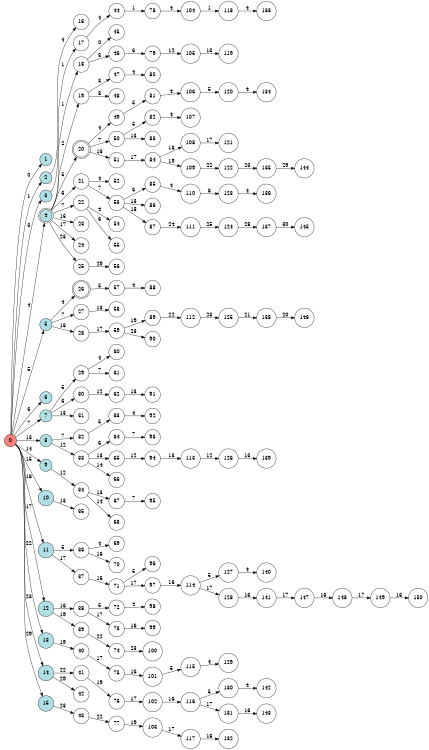 digraph APTA {
__start0 [label="" shape="none"];

rankdir=LR;
size="8,5";

s0 [style="filled", color="black", fillcolor="#ff817b" shape="circle", label="0"];
s1 [style="filled", color="black", fillcolor="powderblue" shape="circle", label="1"];
s2 [style="filled", color="black", fillcolor="powderblue" shape="circle", label="2"];
s3 [style="filled", color="black", fillcolor="powderblue" shape="circle", label="3"];
s4 [style="rounded,filled", color="black", fillcolor="powderblue" shape="doublecircle", label="4"];
s5 [style="filled", color="black", fillcolor="powderblue" shape="circle", label="5"];
s6 [style="filled", color="black", fillcolor="powderblue" shape="circle", label="6"];
s7 [style="filled", color="black", fillcolor="powderblue" shape="circle", label="7"];
s8 [style="filled", color="black", fillcolor="powderblue" shape="circle", label="8"];
s9 [style="filled", color="black", fillcolor="powderblue" shape="circle", label="9"];
s10 [style="filled", color="black", fillcolor="powderblue" shape="circle", label="10"];
s11 [style="filled", color="black", fillcolor="powderblue" shape="circle", label="11"];
s12 [style="filled", color="black", fillcolor="powderblue" shape="circle", label="12"];
s13 [style="filled", color="black", fillcolor="powderblue" shape="circle", label="13"];
s14 [style="filled", color="black", fillcolor="powderblue" shape="circle", label="14"];
s15 [style="filled", color="black", fillcolor="powderblue" shape="circle", label="15"];
s16 [style="filled", color="black", fillcolor="white" shape="circle", label="16"];
s17 [style="filled", color="black", fillcolor="white" shape="circle", label="17"];
s18 [style="filled", color="black", fillcolor="white" shape="circle", label="18"];
s19 [style="filled", color="black", fillcolor="white" shape="circle", label="19"];
s20 [style="rounded,filled", color="black", fillcolor="white" shape="doublecircle", label="20"];
s21 [style="filled", color="black", fillcolor="white" shape="circle", label="21"];
s22 [style="filled", color="black", fillcolor="white" shape="circle", label="22"];
s23 [style="filled", color="black", fillcolor="white" shape="circle", label="23"];
s24 [style="filled", color="black", fillcolor="white" shape="circle", label="24"];
s25 [style="filled", color="black", fillcolor="white" shape="circle", label="25"];
s26 [style="rounded,filled", color="black", fillcolor="white" shape="doublecircle", label="26"];
s27 [style="filled", color="black", fillcolor="white" shape="circle", label="27"];
s28 [style="filled", color="black", fillcolor="white" shape="circle", label="28"];
s29 [style="filled", color="black", fillcolor="white" shape="circle", label="29"];
s30 [style="filled", color="black", fillcolor="white" shape="circle", label="30"];
s31 [style="filled", color="black", fillcolor="white" shape="circle", label="31"];
s32 [style="filled", color="black", fillcolor="white" shape="circle", label="32"];
s33 [style="filled", color="black", fillcolor="white" shape="circle", label="33"];
s34 [style="filled", color="black", fillcolor="white" shape="circle", label="34"];
s35 [style="filled", color="black", fillcolor="white" shape="circle", label="35"];
s36 [style="filled", color="black", fillcolor="white" shape="circle", label="36"];
s37 [style="filled", color="black", fillcolor="white" shape="circle", label="37"];
s38 [style="filled", color="black", fillcolor="white" shape="circle", label="38"];
s39 [style="filled", color="black", fillcolor="white" shape="circle", label="39"];
s40 [style="filled", color="black", fillcolor="white" shape="circle", label="40"];
s41 [style="filled", color="black", fillcolor="white" shape="circle", label="41"];
s42 [style="filled", color="black", fillcolor="white" shape="circle", label="42"];
s43 [style="filled", color="black", fillcolor="white" shape="circle", label="43"];
s44 [style="filled", color="black", fillcolor="white" shape="circle", label="44"];
s45 [style="filled", color="black", fillcolor="white" shape="circle", label="45"];
s46 [style="filled", color="black", fillcolor="white" shape="circle", label="46"];
s47 [style="filled", color="black", fillcolor="white" shape="circle", label="47"];
s48 [style="filled", color="black", fillcolor="white" shape="circle", label="48"];
s49 [style="filled", color="black", fillcolor="white" shape="circle", label="49"];
s50 [style="filled", color="black", fillcolor="white" shape="circle", label="50"];
s51 [style="filled", color="black", fillcolor="white" shape="circle", label="51"];
s52 [style="filled", color="black", fillcolor="white" shape="circle", label="52"];
s53 [style="filled", color="black", fillcolor="white" shape="circle", label="53"];
s54 [style="filled", color="black", fillcolor="white" shape="circle", label="54"];
s55 [style="filled", color="black", fillcolor="white" shape="circle", label="55"];
s56 [style="filled", color="black", fillcolor="white" shape="circle", label="56"];
s57 [style="filled", color="black", fillcolor="white" shape="circle", label="57"];
s58 [style="filled", color="black", fillcolor="white" shape="circle", label="58"];
s59 [style="filled", color="black", fillcolor="white" shape="circle", label="59"];
s60 [style="filled", color="black", fillcolor="white" shape="circle", label="60"];
s61 [style="filled", color="black", fillcolor="white" shape="circle", label="61"];
s62 [style="filled", color="black", fillcolor="white" shape="circle", label="62"];
s63 [style="filled", color="black", fillcolor="white" shape="circle", label="63"];
s64 [style="filled", color="black", fillcolor="white" shape="circle", label="64"];
s65 [style="filled", color="black", fillcolor="white" shape="circle", label="65"];
s66 [style="filled", color="black", fillcolor="white" shape="circle", label="66"];
s67 [style="filled", color="black", fillcolor="white" shape="circle", label="67"];
s68 [style="filled", color="black", fillcolor="white" shape="circle", label="68"];
s69 [style="filled", color="black", fillcolor="white" shape="circle", label="69"];
s70 [style="filled", color="black", fillcolor="white" shape="circle", label="70"];
s71 [style="filled", color="black", fillcolor="white" shape="circle", label="71"];
s72 [style="filled", color="black", fillcolor="white" shape="circle", label="72"];
s73 [style="filled", color="black", fillcolor="white" shape="circle", label="73"];
s74 [style="filled", color="black", fillcolor="white" shape="circle", label="74"];
s75 [style="filled", color="black", fillcolor="white" shape="circle", label="75"];
s76 [style="filled", color="black", fillcolor="white" shape="circle", label="76"];
s77 [style="filled", color="black", fillcolor="white" shape="circle", label="77"];
s78 [style="filled", color="black", fillcolor="white" shape="circle", label="78"];
s79 [style="filled", color="black", fillcolor="white" shape="circle", label="79"];
s80 [style="filled", color="black", fillcolor="white" shape="circle", label="80"];
s81 [style="filled", color="black", fillcolor="white" shape="circle", label="81"];
s82 [style="filled", color="black", fillcolor="white" shape="circle", label="82"];
s83 [style="filled", color="black", fillcolor="white" shape="circle", label="83"];
s84 [style="filled", color="black", fillcolor="white" shape="circle", label="84"];
s85 [style="filled", color="black", fillcolor="white" shape="circle", label="85"];
s86 [style="filled", color="black", fillcolor="white" shape="circle", label="86"];
s87 [style="filled", color="black", fillcolor="white" shape="circle", label="87"];
s88 [style="filled", color="black", fillcolor="white" shape="circle", label="88"];
s89 [style="filled", color="black", fillcolor="white" shape="circle", label="89"];
s90 [style="filled", color="black", fillcolor="white" shape="circle", label="90"];
s91 [style="filled", color="black", fillcolor="white" shape="circle", label="91"];
s92 [style="filled", color="black", fillcolor="white" shape="circle", label="92"];
s93 [style="filled", color="black", fillcolor="white" shape="circle", label="93"];
s94 [style="filled", color="black", fillcolor="white" shape="circle", label="94"];
s95 [style="filled", color="black", fillcolor="white" shape="circle", label="95"];
s96 [style="filled", color="black", fillcolor="white" shape="circle", label="96"];
s97 [style="filled", color="black", fillcolor="white" shape="circle", label="97"];
s98 [style="filled", color="black", fillcolor="white" shape="circle", label="98"];
s99 [style="filled", color="black", fillcolor="white" shape="circle", label="99"];
s100 [style="filled", color="black", fillcolor="white" shape="circle", label="100"];
s101 [style="filled", color="black", fillcolor="white" shape="circle", label="101"];
s102 [style="filled", color="black", fillcolor="white" shape="circle", label="102"];
s103 [style="filled", color="black", fillcolor="white" shape="circle", label="103"];
s104 [style="filled", color="black", fillcolor="white" shape="circle", label="104"];
s105 [style="filled", color="black", fillcolor="white" shape="circle", label="105"];
s106 [style="filled", color="black", fillcolor="white" shape="circle", label="106"];
s107 [style="filled", color="black", fillcolor="white" shape="circle", label="107"];
s108 [style="filled", color="black", fillcolor="white" shape="circle", label="108"];
s109 [style="filled", color="black", fillcolor="white" shape="circle", label="109"];
s110 [style="filled", color="black", fillcolor="white" shape="circle", label="110"];
s111 [style="filled", color="black", fillcolor="white" shape="circle", label="111"];
s112 [style="filled", color="black", fillcolor="white" shape="circle", label="112"];
s113 [style="filled", color="black", fillcolor="white" shape="circle", label="113"];
s114 [style="filled", color="black", fillcolor="white" shape="circle", label="114"];
s115 [style="filled", color="black", fillcolor="white" shape="circle", label="115"];
s116 [style="filled", color="black", fillcolor="white" shape="circle", label="116"];
s117 [style="filled", color="black", fillcolor="white" shape="circle", label="117"];
s118 [style="filled", color="black", fillcolor="white" shape="circle", label="118"];
s119 [style="filled", color="black", fillcolor="white" shape="circle", label="119"];
s120 [style="filled", color="black", fillcolor="white" shape="circle", label="120"];
s121 [style="filled", color="black", fillcolor="white" shape="circle", label="121"];
s122 [style="filled", color="black", fillcolor="white" shape="circle", label="122"];
s123 [style="filled", color="black", fillcolor="white" shape="circle", label="123"];
s124 [style="filled", color="black", fillcolor="white" shape="circle", label="124"];
s125 [style="filled", color="black", fillcolor="white" shape="circle", label="125"];
s126 [style="filled", color="black", fillcolor="white" shape="circle", label="126"];
s127 [style="filled", color="black", fillcolor="white" shape="circle", label="127"];
s128 [style="filled", color="black", fillcolor="white" shape="circle", label="128"];
s129 [style="filled", color="black", fillcolor="white" shape="circle", label="129"];
s130 [style="filled", color="black", fillcolor="white" shape="circle", label="130"];
s131 [style="filled", color="black", fillcolor="white" shape="circle", label="131"];
s132 [style="filled", color="black", fillcolor="white" shape="circle", label="132"];
s133 [style="filled", color="black", fillcolor="white" shape="circle", label="133"];
s134 [style="filled", color="black", fillcolor="white" shape="circle", label="134"];
s135 [style="filled", color="black", fillcolor="white" shape="circle", label="135"];
s136 [style="filled", color="black", fillcolor="white" shape="circle", label="136"];
s137 [style="filled", color="black", fillcolor="white" shape="circle", label="137"];
s138 [style="filled", color="black", fillcolor="white" shape="circle", label="138"];
s139 [style="filled", color="black", fillcolor="white" shape="circle", label="139"];
s140 [style="filled", color="black", fillcolor="white" shape="circle", label="140"];
s141 [style="filled", color="black", fillcolor="white" shape="circle", label="141"];
s142 [style="filled", color="black", fillcolor="white" shape="circle", label="142"];
s143 [style="filled", color="black", fillcolor="white" shape="circle", label="143"];
s144 [style="filled", color="black", fillcolor="white" shape="circle", label="144"];
s145 [style="filled", color="black", fillcolor="white" shape="circle", label="145"];
s146 [style="filled", color="black", fillcolor="white" shape="circle", label="146"];
s147 [style="filled", color="black", fillcolor="white" shape="circle", label="147"];
s148 [style="filled", color="black", fillcolor="white" shape="circle", label="148"];
s149 [style="filled", color="black", fillcolor="white" shape="circle", label="149"];
s150 [style="filled", color="black", fillcolor="white" shape="circle", label="150"];
s0 -> s1 [label="0"];
s0 -> s2 [label="1"];
s0 -> s3 [label="3"];
s0 -> s4 [label="4"];
s0 -> s5 [label="5"];
s0 -> s6 [label="6"];
s0 -> s7 [label="7"];
s0 -> s8 [label="13"];
s0 -> s9 [label="14"];
s0 -> s10 [label="15"];
s0 -> s11 [label="16"];
s0 -> s12 [label="17"];
s0 -> s13 [label="22"];
s0 -> s14 [label="23"];
s0 -> s15 [label="29"];
s2 -> s16 [label="4"];
s3 -> s17 [label="1"];
s4 -> s18 [label="1"];
s4 -> s19 [label="2"];
s4 -> s20 [label="5"];
s4 -> s21 [label="6"];
s4 -> s22 [label="7"];
s4 -> s23 [label="16"];
s4 -> s24 [label="17"];
s4 -> s25 [label="23"];
s5 -> s26 [label="4"];
s5 -> s27 [label="7"];
s5 -> s28 [label="16"];
s7 -> s29 [label="5"];
s7 -> s30 [label="6"];
s7 -> s31 [label="13"];
s8 -> s32 [label="7"];
s8 -> s33 [label="12"];
s9 -> s34 [label="12"];
s10 -> s35 [label="13"];
s11 -> s36 [label="5"];
s11 -> s37 [label="17"];
s12 -> s38 [label="16"];
s12 -> s39 [label="19"];
s13 -> s40 [label="19"];
s14 -> s41 [label="22"];
s14 -> s42 [label="29"];
s15 -> s43 [label="23"];
s17 -> s44 [label="4"];
s18 -> s45 [label="0"];
s18 -> s46 [label="3"];
s19 -> s47 [label="3"];
s19 -> s48 [label="8"];
s20 -> s49 [label="4"];
s20 -> s50 [label="7"];
s20 -> s51 [label="16"];
s21 -> s52 [label="4"];
s21 -> s53 [label="7"];
s22 -> s54 [label="4"];
s22 -> s55 [label="6"];
s25 -> s56 [label="29"];
s26 -> s57 [label="5"];
s27 -> s58 [label="13"];
s28 -> s59 [label="17"];
s29 -> s60 [label="4"];
s29 -> s61 [label="7"];
s30 -> s62 [label="12"];
s32 -> s63 [label="5"];
s33 -> s64 [label="6"];
s33 -> s65 [label="13"];
s33 -> s66 [label="14"];
s34 -> s67 [label="13"];
s34 -> s68 [label="14"];
s36 -> s69 [label="4"];
s36 -> s70 [label="16"];
s37 -> s71 [label="16"];
s38 -> s72 [label="5"];
s38 -> s73 [label="17"];
s39 -> s74 [label="22"];
s40 -> s75 [label="17"];
s41 -> s76 [label="19"];
s43 -> s77 [label="22"];
s44 -> s78 [label="1"];
s46 -> s79 [label="6"];
s47 -> s80 [label="4"];
s49 -> s81 [label="5"];
s50 -> s82 [label="5"];
s50 -> s83 [label="13"];
s51 -> s84 [label="17"];
s53 -> s85 [label="6"];
s53 -> s86 [label="13"];
s53 -> s87 [label="18"];
s57 -> s88 [label="4"];
s59 -> s89 [label="19"];
s59 -> s90 [label="23"];
s62 -> s91 [label="13"];
s63 -> s92 [label="4"];
s64 -> s93 [label="7"];
s65 -> s94 [label="12"];
s67 -> s95 [label="7"];
s71 -> s96 [label="5"];
s71 -> s97 [label="17"];
s72 -> s98 [label="4"];
s73 -> s99 [label="16"];
s74 -> s100 [label="23"];
s75 -> s101 [label="16"];
s76 -> s102 [label="17"];
s77 -> s103 [label="19"];
s78 -> s104 [label="4"];
s79 -> s105 [label="12"];
s81 -> s106 [label="4"];
s82 -> s107 [label="4"];
s84 -> s108 [label="16"];
s84 -> s109 [label="19"];
s85 -> s110 [label="4"];
s87 -> s111 [label="24"];
s89 -> s112 [label="22"];
s94 -> s113 [label="13"];
s97 -> s114 [label="16"];
s101 -> s115 [label="5"];
s102 -> s116 [label="16"];
s103 -> s117 [label="17"];
s104 -> s118 [label="1"];
s105 -> s119 [label="13"];
s106 -> s120 [label="5"];
s108 -> s121 [label="17"];
s109 -> s122 [label="22"];
s110 -> s123 [label="6"];
s111 -> s124 [label="25"];
s112 -> s125 [label="23"];
s113 -> s126 [label="12"];
s114 -> s127 [label="5"];
s114 -> s128 [label="17"];
s115 -> s129 [label="4"];
s116 -> s130 [label="5"];
s116 -> s131 [label="17"];
s117 -> s132 [label="16"];
s118 -> s133 [label="4"];
s120 -> s134 [label="4"];
s122 -> s135 [label="23"];
s123 -> s136 [label="4"];
s124 -> s137 [label="28"];
s125 -> s138 [label="21"];
s126 -> s139 [label="13"];
s127 -> s140 [label="4"];
s128 -> s141 [label="16"];
s130 -> s142 [label="4"];
s131 -> s143 [label="16"];
s135 -> s144 [label="29"];
s137 -> s145 [label="30"];
s138 -> s146 [label="20"];
s141 -> s147 [label="17"];
s147 -> s148 [label="16"];
s148 -> s149 [label="17"];
s149 -> s150 [label="16"];

}